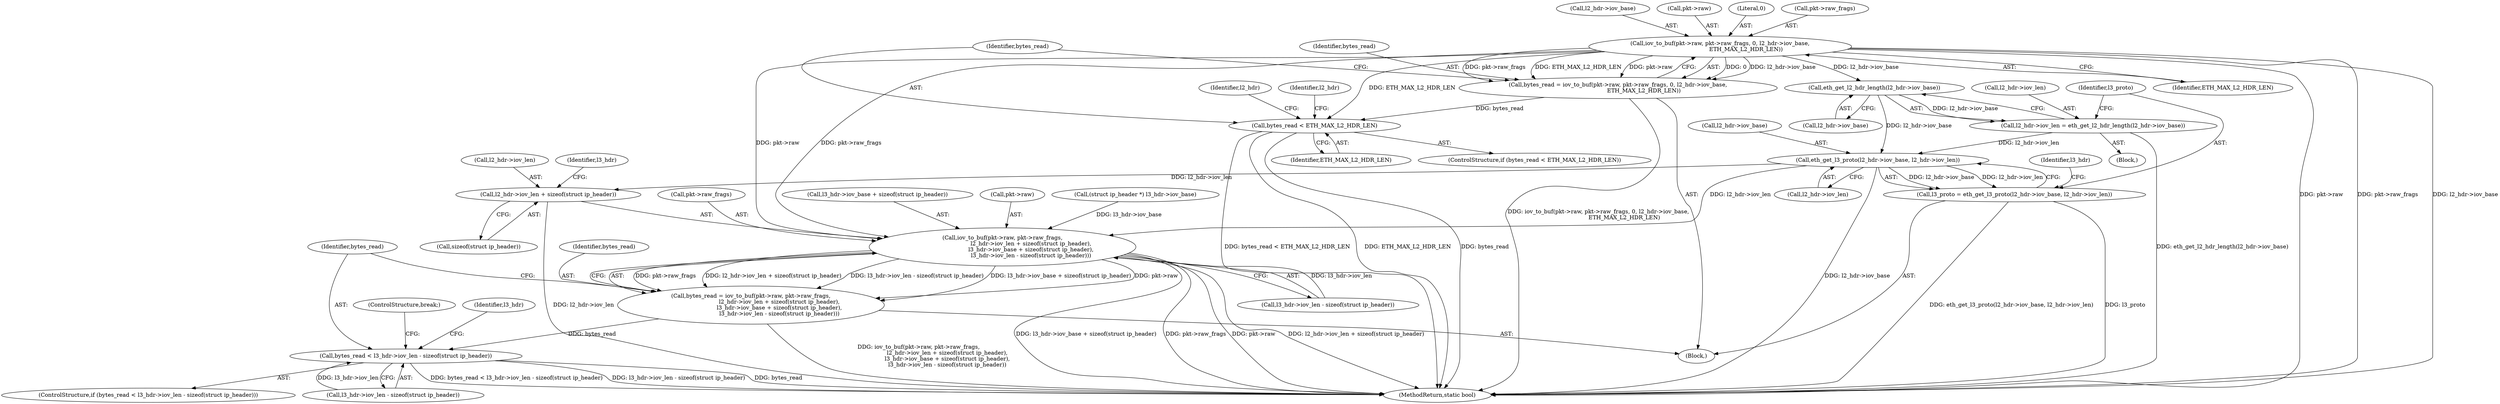 digraph "0_qemu_a7278b36fcab9af469563bd7b9dadebe2ae25e48_0@pointer" {
"1000129" [label="(Call,iov_to_buf(pkt->raw, pkt->raw_frags, 0, l2_hdr->iov_base,\n                             ETH_MAX_L2_HDR_LEN))"];
"1000127" [label="(Call,bytes_read = iov_to_buf(pkt->raw, pkt->raw_frags, 0, l2_hdr->iov_base,\n                             ETH_MAX_L2_HDR_LEN))"];
"1000142" [label="(Call,bytes_read < ETH_MAX_L2_HDR_LEN)"];
"1000159" [label="(Call,eth_get_l2_hdr_length(l2_hdr->iov_base))"];
"1000155" [label="(Call,l2_hdr->iov_len = eth_get_l2_hdr_length(l2_hdr->iov_base))"];
"1000165" [label="(Call,eth_get_l3_proto(l2_hdr->iov_base, l2_hdr->iov_len))"];
"1000163" [label="(Call,l3_proto = eth_get_l3_proto(l2_hdr->iov_base, l2_hdr->iov_len))"];
"1000193" [label="(Call,iov_to_buf(pkt->raw, pkt->raw_frags,\n                                l2_hdr->iov_len + sizeof(struct ip_header),\n                                l3_hdr->iov_base + sizeof(struct ip_header),\n                                l3_hdr->iov_len - sizeof(struct ip_header)))"];
"1000191" [label="(Call,bytes_read = iov_to_buf(pkt->raw, pkt->raw_frags,\n                                l2_hdr->iov_len + sizeof(struct ip_header),\n                                l3_hdr->iov_base + sizeof(struct ip_header),\n                                l3_hdr->iov_len - sizeof(struct ip_header)))"];
"1000219" [label="(Call,bytes_read < l3_hdr->iov_len - sizeof(struct ip_header))"];
"1000200" [label="(Call,l2_hdr->iov_len + sizeof(struct ip_header))"];
"1000154" [label="(Block,)"];
"1000166" [label="(Call,l2_hdr->iov_base)"];
"1000206" [label="(Call,l3_hdr->iov_base + sizeof(struct ip_header))"];
"1000219" [label="(Call,bytes_read < l3_hdr->iov_len - sizeof(struct ip_header))"];
"1000212" [label="(Call,l3_hdr->iov_len - sizeof(struct ip_header))"];
"1000142" [label="(Call,bytes_read < ETH_MAX_L2_HDR_LEN)"];
"1000235" [label="(ControlStructure,break;)"];
"1000221" [label="(Call,l3_hdr->iov_len - sizeof(struct ip_header))"];
"1000137" [label="(Call,l2_hdr->iov_base)"];
"1000208" [label="(Identifier,l3_hdr)"];
"1000130" [label="(Call,pkt->raw)"];
"1000220" [label="(Identifier,bytes_read)"];
"1000140" [label="(Identifier,ETH_MAX_L2_HDR_LEN)"];
"1000148" [label="(Identifier,l2_hdr)"];
"1000218" [label="(ControlStructure,if (bytes_read < l3_hdr->iov_len - sizeof(struct ip_header)))"];
"1000144" [label="(Identifier,ETH_MAX_L2_HDR_LEN)"];
"1000155" [label="(Call,l2_hdr->iov_len = eth_get_l2_hdr_length(l2_hdr->iov_base))"];
"1000127" [label="(Call,bytes_read = iov_to_buf(pkt->raw, pkt->raw_frags, 0, l2_hdr->iov_base,\n                             ETH_MAX_L2_HDR_LEN))"];
"1000163" [label="(Call,l3_proto = eth_get_l3_proto(l2_hdr->iov_base, l2_hdr->iov_len))"];
"1000230" [label="(Identifier,l3_hdr)"];
"1000192" [label="(Identifier,bytes_read)"];
"1000160" [label="(Call,l2_hdr->iov_base)"];
"1000201" [label="(Call,l2_hdr->iov_len)"];
"1000128" [label="(Identifier,bytes_read)"];
"1000200" [label="(Call,l2_hdr->iov_len + sizeof(struct ip_header))"];
"1000194" [label="(Call,pkt->raw)"];
"1000169" [label="(Call,l2_hdr->iov_len)"];
"1000143" [label="(Identifier,bytes_read)"];
"1000136" [label="(Literal,0)"];
"1000103" [label="(Block,)"];
"1000165" [label="(Call,eth_get_l3_proto(l2_hdr->iov_base, l2_hdr->iov_len))"];
"1000204" [label="(Call,sizeof(struct ip_header))"];
"1000159" [label="(Call,eth_get_l2_hdr_length(l2_hdr->iov_base))"];
"1000174" [label="(Identifier,l3_hdr)"];
"1000133" [label="(Call,pkt->raw_frags)"];
"1000157" [label="(Identifier,l2_hdr)"];
"1000164" [label="(Identifier,l3_proto)"];
"1000141" [label="(ControlStructure,if (bytes_read < ETH_MAX_L2_HDR_LEN))"];
"1000185" [label="(Call,(struct ip_header *) l3_hdr->iov_base)"];
"1000156" [label="(Call,l2_hdr->iov_len)"];
"1000191" [label="(Call,bytes_read = iov_to_buf(pkt->raw, pkt->raw_frags,\n                                l2_hdr->iov_len + sizeof(struct ip_header),\n                                l3_hdr->iov_base + sizeof(struct ip_header),\n                                l3_hdr->iov_len - sizeof(struct ip_header)))"];
"1000312" [label="(MethodReturn,static bool)"];
"1000197" [label="(Call,pkt->raw_frags)"];
"1000129" [label="(Call,iov_to_buf(pkt->raw, pkt->raw_frags, 0, l2_hdr->iov_base,\n                             ETH_MAX_L2_HDR_LEN))"];
"1000193" [label="(Call,iov_to_buf(pkt->raw, pkt->raw_frags,\n                                l2_hdr->iov_len + sizeof(struct ip_header),\n                                l3_hdr->iov_base + sizeof(struct ip_header),\n                                l3_hdr->iov_len - sizeof(struct ip_header)))"];
"1000129" -> "1000127"  [label="AST: "];
"1000129" -> "1000140"  [label="CFG: "];
"1000130" -> "1000129"  [label="AST: "];
"1000133" -> "1000129"  [label="AST: "];
"1000136" -> "1000129"  [label="AST: "];
"1000137" -> "1000129"  [label="AST: "];
"1000140" -> "1000129"  [label="AST: "];
"1000127" -> "1000129"  [label="CFG: "];
"1000129" -> "1000312"  [label="DDG: pkt->raw"];
"1000129" -> "1000312"  [label="DDG: pkt->raw_frags"];
"1000129" -> "1000312"  [label="DDG: l2_hdr->iov_base"];
"1000129" -> "1000127"  [label="DDG: 0"];
"1000129" -> "1000127"  [label="DDG: l2_hdr->iov_base"];
"1000129" -> "1000127"  [label="DDG: pkt->raw_frags"];
"1000129" -> "1000127"  [label="DDG: ETH_MAX_L2_HDR_LEN"];
"1000129" -> "1000127"  [label="DDG: pkt->raw"];
"1000129" -> "1000142"  [label="DDG: ETH_MAX_L2_HDR_LEN"];
"1000129" -> "1000159"  [label="DDG: l2_hdr->iov_base"];
"1000129" -> "1000193"  [label="DDG: pkt->raw"];
"1000129" -> "1000193"  [label="DDG: pkt->raw_frags"];
"1000127" -> "1000103"  [label="AST: "];
"1000128" -> "1000127"  [label="AST: "];
"1000143" -> "1000127"  [label="CFG: "];
"1000127" -> "1000312"  [label="DDG: iov_to_buf(pkt->raw, pkt->raw_frags, 0, l2_hdr->iov_base,\n                             ETH_MAX_L2_HDR_LEN)"];
"1000127" -> "1000142"  [label="DDG: bytes_read"];
"1000142" -> "1000141"  [label="AST: "];
"1000142" -> "1000144"  [label="CFG: "];
"1000143" -> "1000142"  [label="AST: "];
"1000144" -> "1000142"  [label="AST: "];
"1000148" -> "1000142"  [label="CFG: "];
"1000157" -> "1000142"  [label="CFG: "];
"1000142" -> "1000312"  [label="DDG: bytes_read < ETH_MAX_L2_HDR_LEN"];
"1000142" -> "1000312"  [label="DDG: ETH_MAX_L2_HDR_LEN"];
"1000142" -> "1000312"  [label="DDG: bytes_read"];
"1000159" -> "1000155"  [label="AST: "];
"1000159" -> "1000160"  [label="CFG: "];
"1000160" -> "1000159"  [label="AST: "];
"1000155" -> "1000159"  [label="CFG: "];
"1000159" -> "1000155"  [label="DDG: l2_hdr->iov_base"];
"1000159" -> "1000165"  [label="DDG: l2_hdr->iov_base"];
"1000155" -> "1000154"  [label="AST: "];
"1000156" -> "1000155"  [label="AST: "];
"1000164" -> "1000155"  [label="CFG: "];
"1000155" -> "1000312"  [label="DDG: eth_get_l2_hdr_length(l2_hdr->iov_base)"];
"1000155" -> "1000165"  [label="DDG: l2_hdr->iov_len"];
"1000165" -> "1000163"  [label="AST: "];
"1000165" -> "1000169"  [label="CFG: "];
"1000166" -> "1000165"  [label="AST: "];
"1000169" -> "1000165"  [label="AST: "];
"1000163" -> "1000165"  [label="CFG: "];
"1000165" -> "1000312"  [label="DDG: l2_hdr->iov_base"];
"1000165" -> "1000163"  [label="DDG: l2_hdr->iov_base"];
"1000165" -> "1000163"  [label="DDG: l2_hdr->iov_len"];
"1000165" -> "1000193"  [label="DDG: l2_hdr->iov_len"];
"1000165" -> "1000200"  [label="DDG: l2_hdr->iov_len"];
"1000163" -> "1000103"  [label="AST: "];
"1000164" -> "1000163"  [label="AST: "];
"1000174" -> "1000163"  [label="CFG: "];
"1000163" -> "1000312"  [label="DDG: eth_get_l3_proto(l2_hdr->iov_base, l2_hdr->iov_len)"];
"1000163" -> "1000312"  [label="DDG: l3_proto"];
"1000193" -> "1000191"  [label="AST: "];
"1000193" -> "1000212"  [label="CFG: "];
"1000194" -> "1000193"  [label="AST: "];
"1000197" -> "1000193"  [label="AST: "];
"1000200" -> "1000193"  [label="AST: "];
"1000206" -> "1000193"  [label="AST: "];
"1000212" -> "1000193"  [label="AST: "];
"1000191" -> "1000193"  [label="CFG: "];
"1000193" -> "1000312"  [label="DDG: l3_hdr->iov_base + sizeof(struct ip_header)"];
"1000193" -> "1000312"  [label="DDG: pkt->raw_frags"];
"1000193" -> "1000312"  [label="DDG: pkt->raw"];
"1000193" -> "1000312"  [label="DDG: l2_hdr->iov_len + sizeof(struct ip_header)"];
"1000193" -> "1000191"  [label="DDG: pkt->raw_frags"];
"1000193" -> "1000191"  [label="DDG: l2_hdr->iov_len + sizeof(struct ip_header)"];
"1000193" -> "1000191"  [label="DDG: l3_hdr->iov_len - sizeof(struct ip_header)"];
"1000193" -> "1000191"  [label="DDG: l3_hdr->iov_base + sizeof(struct ip_header)"];
"1000193" -> "1000191"  [label="DDG: pkt->raw"];
"1000185" -> "1000193"  [label="DDG: l3_hdr->iov_base"];
"1000212" -> "1000193"  [label="DDG: l3_hdr->iov_len"];
"1000191" -> "1000103"  [label="AST: "];
"1000192" -> "1000191"  [label="AST: "];
"1000220" -> "1000191"  [label="CFG: "];
"1000191" -> "1000312"  [label="DDG: iov_to_buf(pkt->raw, pkt->raw_frags,\n                                l2_hdr->iov_len + sizeof(struct ip_header),\n                                l3_hdr->iov_base + sizeof(struct ip_header),\n                                l3_hdr->iov_len - sizeof(struct ip_header))"];
"1000191" -> "1000219"  [label="DDG: bytes_read"];
"1000219" -> "1000218"  [label="AST: "];
"1000219" -> "1000221"  [label="CFG: "];
"1000220" -> "1000219"  [label="AST: "];
"1000221" -> "1000219"  [label="AST: "];
"1000230" -> "1000219"  [label="CFG: "];
"1000235" -> "1000219"  [label="CFG: "];
"1000219" -> "1000312"  [label="DDG: bytes_read < l3_hdr->iov_len - sizeof(struct ip_header)"];
"1000219" -> "1000312"  [label="DDG: l3_hdr->iov_len - sizeof(struct ip_header)"];
"1000219" -> "1000312"  [label="DDG: bytes_read"];
"1000221" -> "1000219"  [label="DDG: l3_hdr->iov_len"];
"1000200" -> "1000204"  [label="CFG: "];
"1000201" -> "1000200"  [label="AST: "];
"1000204" -> "1000200"  [label="AST: "];
"1000208" -> "1000200"  [label="CFG: "];
"1000200" -> "1000312"  [label="DDG: l2_hdr->iov_len"];
}
